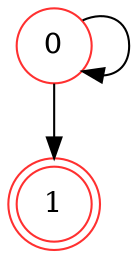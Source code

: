 digraph {   
    node [shape = doublecircle, color = firebrick1] 1 ;
    node [shape = circle];
    node [color= firebrick1];
    0 -> 0 -> 1;	
}